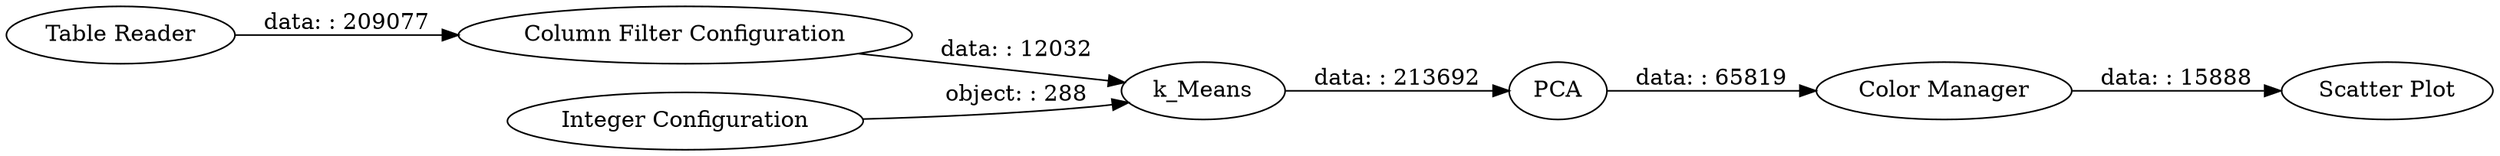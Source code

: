 digraph {
	"5402395869640905928_8" [label="Table Reader"]
	"5402395869640905928_7" [label="Column Filter Configuration"]
	"5402395869640905928_6" [label="Integer Configuration"]
	"5402395869640905928_4" [label="Color Manager"]
	"5402395869640905928_5" [label="Scatter Plot"]
	"5402395869640905928_3" [label=PCA]
	"5402395869640905928_2" [label=k_Means]
	"5402395869640905928_2" -> "5402395869640905928_3" [label="data: : 213692"]
	"5402395869640905928_7" -> "5402395869640905928_2" [label="data: : 12032"]
	"5402395869640905928_8" -> "5402395869640905928_7" [label="data: : 209077"]
	"5402395869640905928_3" -> "5402395869640905928_4" [label="data: : 65819"]
	"5402395869640905928_6" -> "5402395869640905928_2" [label="object: : 288"]
	"5402395869640905928_4" -> "5402395869640905928_5" [label="data: : 15888"]
	rankdir=LR
}
